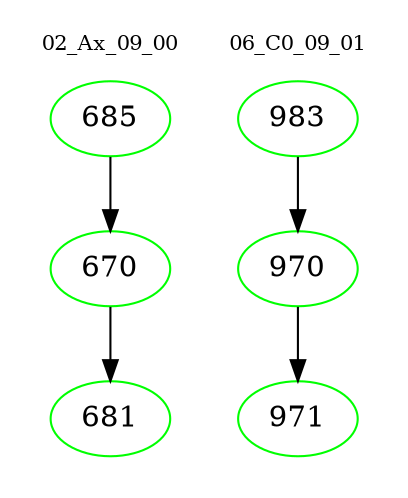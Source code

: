 digraph{
subgraph cluster_0 {
color = white
label = "02_Ax_09_00";
fontsize=10;
T0_685 [label="685", color="green"]
T0_685 -> T0_670 [color="black"]
T0_670 [label="670", color="green"]
T0_670 -> T0_681 [color="black"]
T0_681 [label="681", color="green"]
}
subgraph cluster_1 {
color = white
label = "06_C0_09_01";
fontsize=10;
T1_983 [label="983", color="green"]
T1_983 -> T1_970 [color="black"]
T1_970 [label="970", color="green"]
T1_970 -> T1_971 [color="black"]
T1_971 [label="971", color="green"]
}
}
